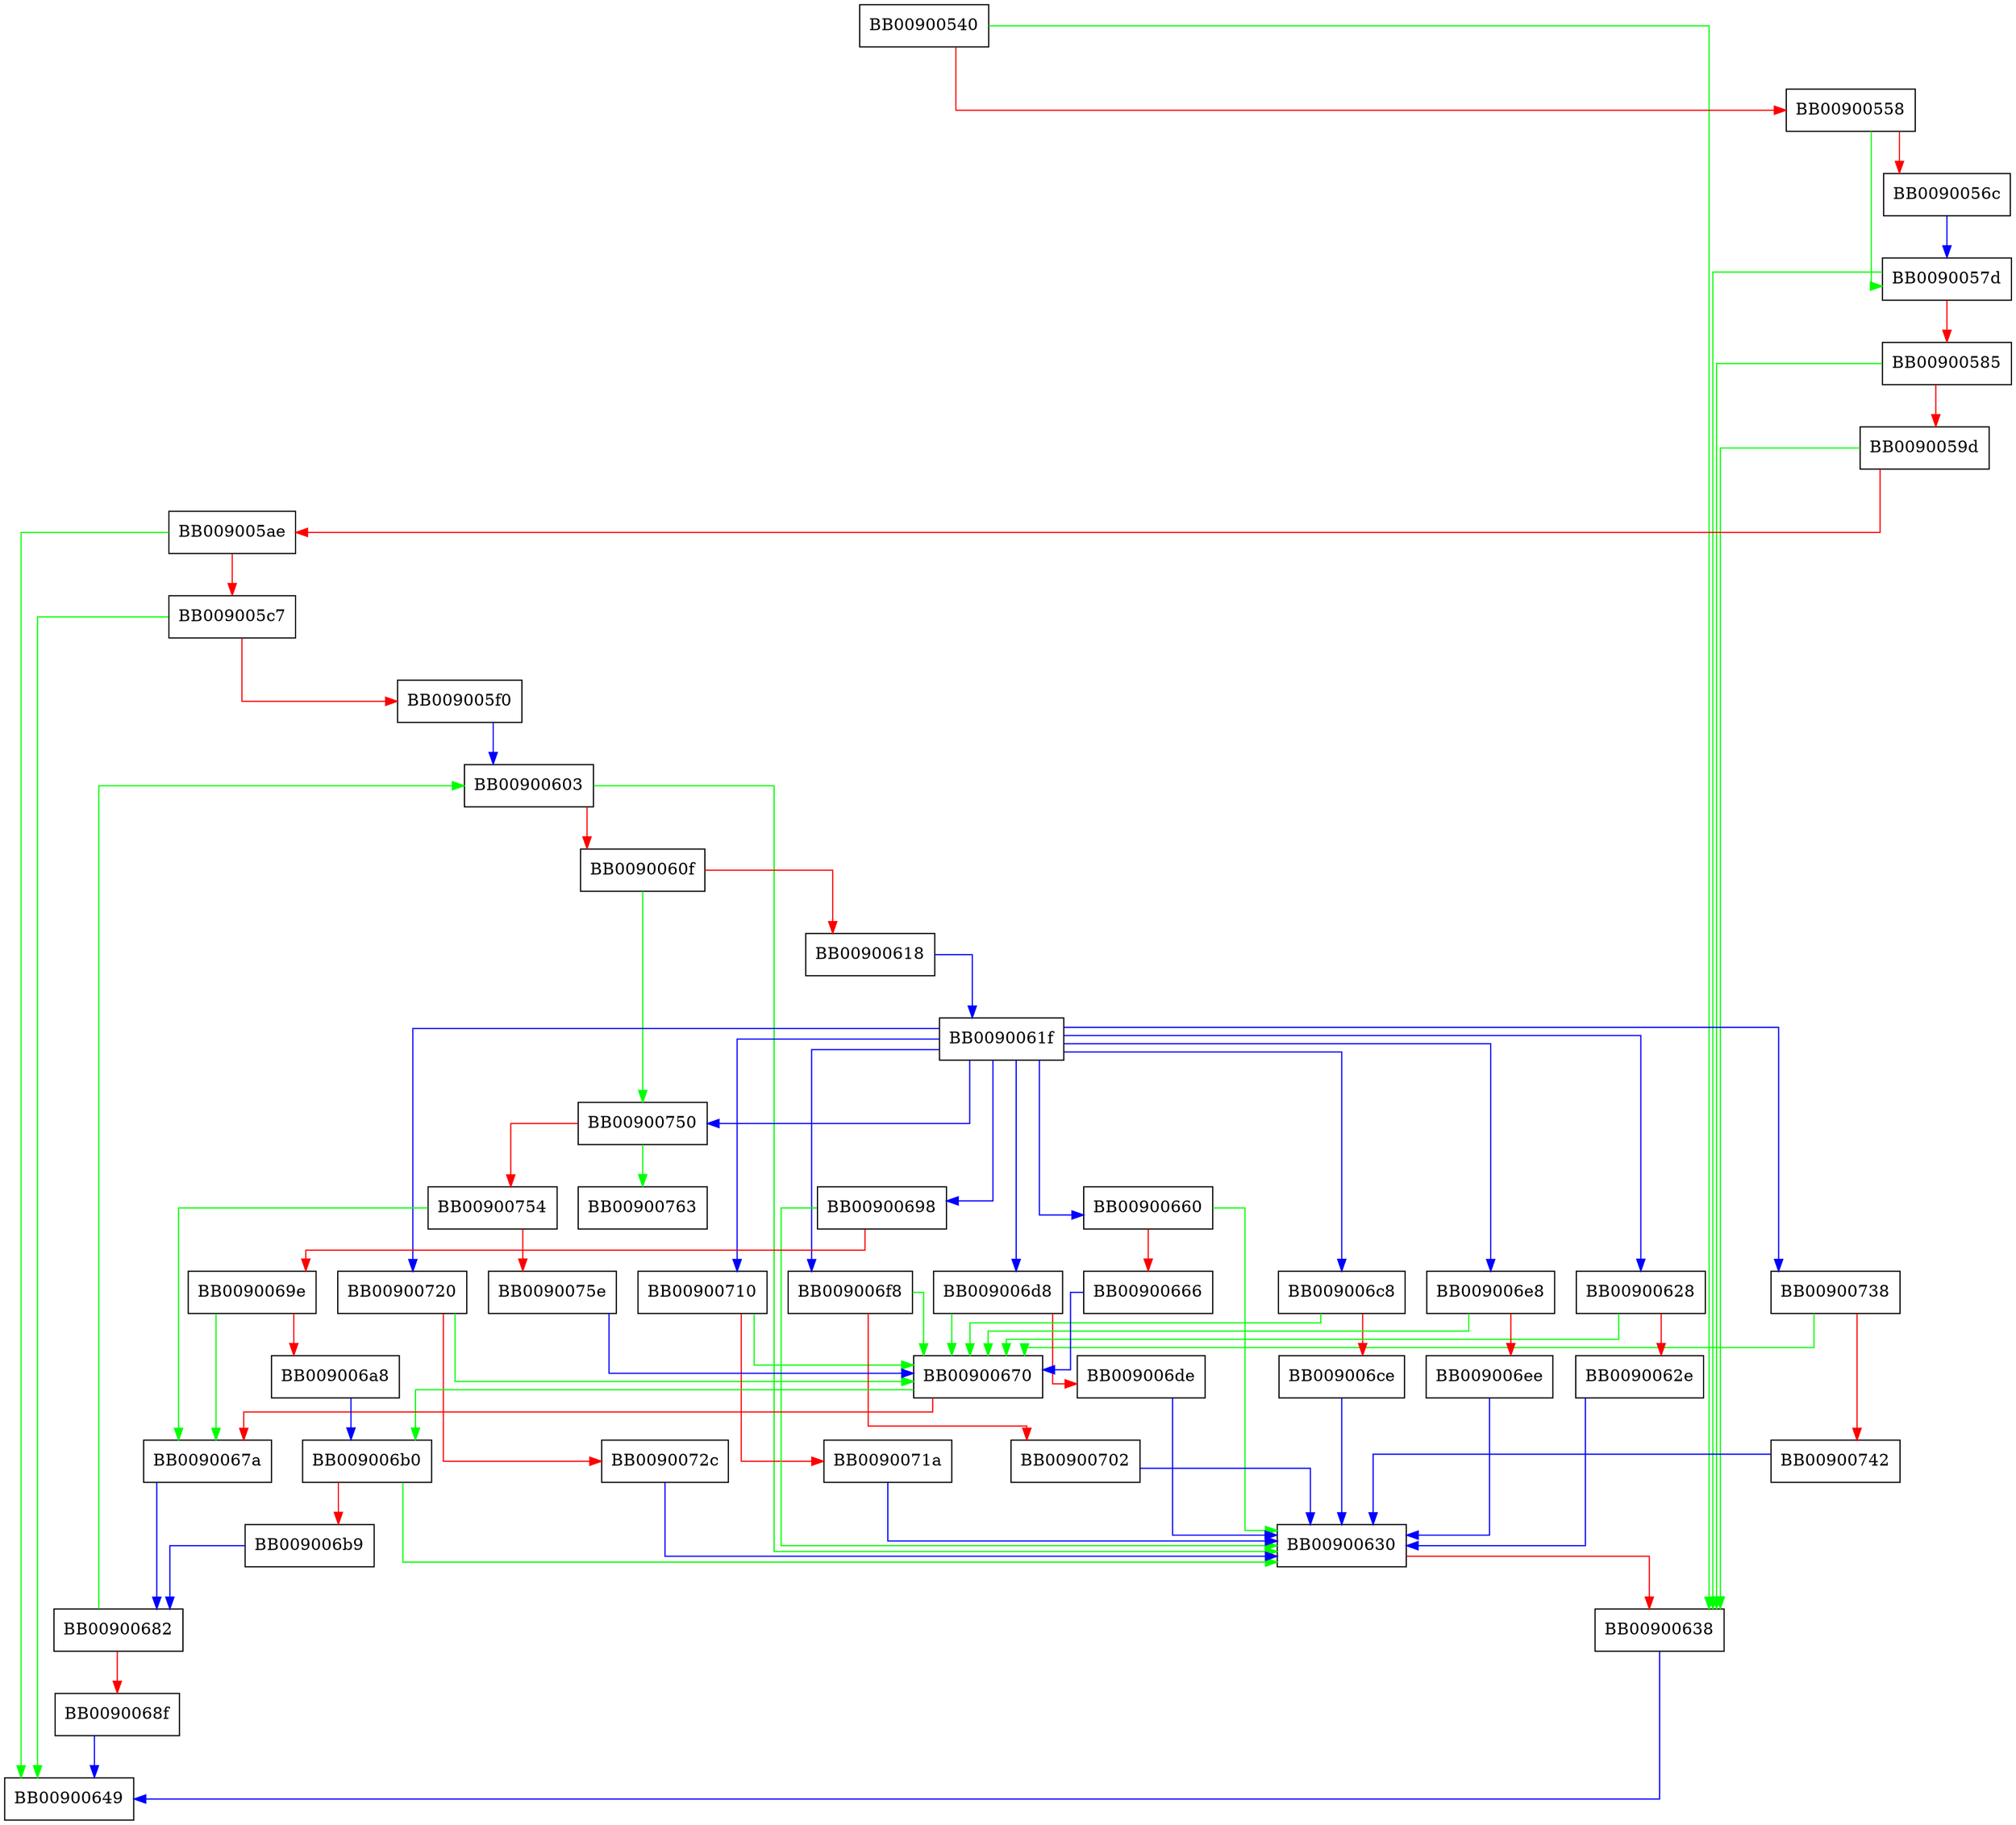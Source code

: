 digraph _nl_intern_locale_data {
  node [shape="box"];
  graph [splines=ortho];
  BB00900540 -> BB00900638 [color="green"];
  BB00900540 -> BB00900558 [color="red"];
  BB00900558 -> BB0090057d [color="green"];
  BB00900558 -> BB0090056c [color="red"];
  BB0090056c -> BB0090057d [color="blue"];
  BB0090057d -> BB00900638 [color="green"];
  BB0090057d -> BB00900585 [color="red"];
  BB00900585 -> BB00900638 [color="green"];
  BB00900585 -> BB0090059d [color="red"];
  BB0090059d -> BB00900638 [color="green"];
  BB0090059d -> BB009005ae [color="red"];
  BB009005ae -> BB00900649 [color="green"];
  BB009005ae -> BB009005c7 [color="red"];
  BB009005c7 -> BB00900649 [color="green"];
  BB009005c7 -> BB009005f0 [color="red"];
  BB009005f0 -> BB00900603 [color="blue"];
  BB00900603 -> BB00900630 [color="green"];
  BB00900603 -> BB0090060f [color="red"];
  BB0090060f -> BB00900750 [color="green"];
  BB0090060f -> BB00900618 [color="red"];
  BB00900618 -> BB0090061f [color="blue"];
  BB0090061f -> BB00900750 [color="blue"];
  BB0090061f -> BB00900738 [color="blue"];
  BB0090061f -> BB00900720 [color="blue"];
  BB0090061f -> BB00900710 [color="blue"];
  BB0090061f -> BB009006f8 [color="blue"];
  BB0090061f -> BB00900660 [color="blue"];
  BB0090061f -> BB009006d8 [color="blue"];
  BB0090061f -> BB009006c8 [color="blue"];
  BB0090061f -> BB00900698 [color="blue"];
  BB0090061f -> BB00900628 [color="blue"];
  BB0090061f -> BB009006e8 [color="blue"];
  BB00900628 -> BB00900670 [color="green"];
  BB00900628 -> BB0090062e [color="red"];
  BB0090062e -> BB00900630 [color="blue"];
  BB00900630 -> BB00900638 [color="red"];
  BB00900638 -> BB00900649 [color="blue"];
  BB00900660 -> BB00900630 [color="green"];
  BB00900660 -> BB00900666 [color="red"];
  BB00900666 -> BB00900670 [color="blue"];
  BB00900670 -> BB009006b0 [color="green"];
  BB00900670 -> BB0090067a [color="red"];
  BB0090067a -> BB00900682 [color="blue"];
  BB00900682 -> BB00900603 [color="green"];
  BB00900682 -> BB0090068f [color="red"];
  BB0090068f -> BB00900649 [color="blue"];
  BB00900698 -> BB00900630 [color="green"];
  BB00900698 -> BB0090069e [color="red"];
  BB0090069e -> BB0090067a [color="green"];
  BB0090069e -> BB009006a8 [color="red"];
  BB009006a8 -> BB009006b0 [color="blue"];
  BB009006b0 -> BB00900630 [color="green"];
  BB009006b0 -> BB009006b9 [color="red"];
  BB009006b9 -> BB00900682 [color="blue"];
  BB009006c8 -> BB00900670 [color="green"];
  BB009006c8 -> BB009006ce [color="red"];
  BB009006ce -> BB00900630 [color="blue"];
  BB009006d8 -> BB00900670 [color="green"];
  BB009006d8 -> BB009006de [color="red"];
  BB009006de -> BB00900630 [color="blue"];
  BB009006e8 -> BB00900670 [color="green"];
  BB009006e8 -> BB009006ee [color="red"];
  BB009006ee -> BB00900630 [color="blue"];
  BB009006f8 -> BB00900670 [color="green"];
  BB009006f8 -> BB00900702 [color="red"];
  BB00900702 -> BB00900630 [color="blue"];
  BB00900710 -> BB00900670 [color="green"];
  BB00900710 -> BB0090071a [color="red"];
  BB0090071a -> BB00900630 [color="blue"];
  BB00900720 -> BB00900670 [color="green"];
  BB00900720 -> BB0090072c [color="red"];
  BB0090072c -> BB00900630 [color="blue"];
  BB00900738 -> BB00900670 [color="green"];
  BB00900738 -> BB00900742 [color="red"];
  BB00900742 -> BB00900630 [color="blue"];
  BB00900750 -> BB00900763 [color="green"];
  BB00900750 -> BB00900754 [color="red"];
  BB00900754 -> BB0090067a [color="green"];
  BB00900754 -> BB0090075e [color="red"];
  BB0090075e -> BB00900670 [color="blue"];
}